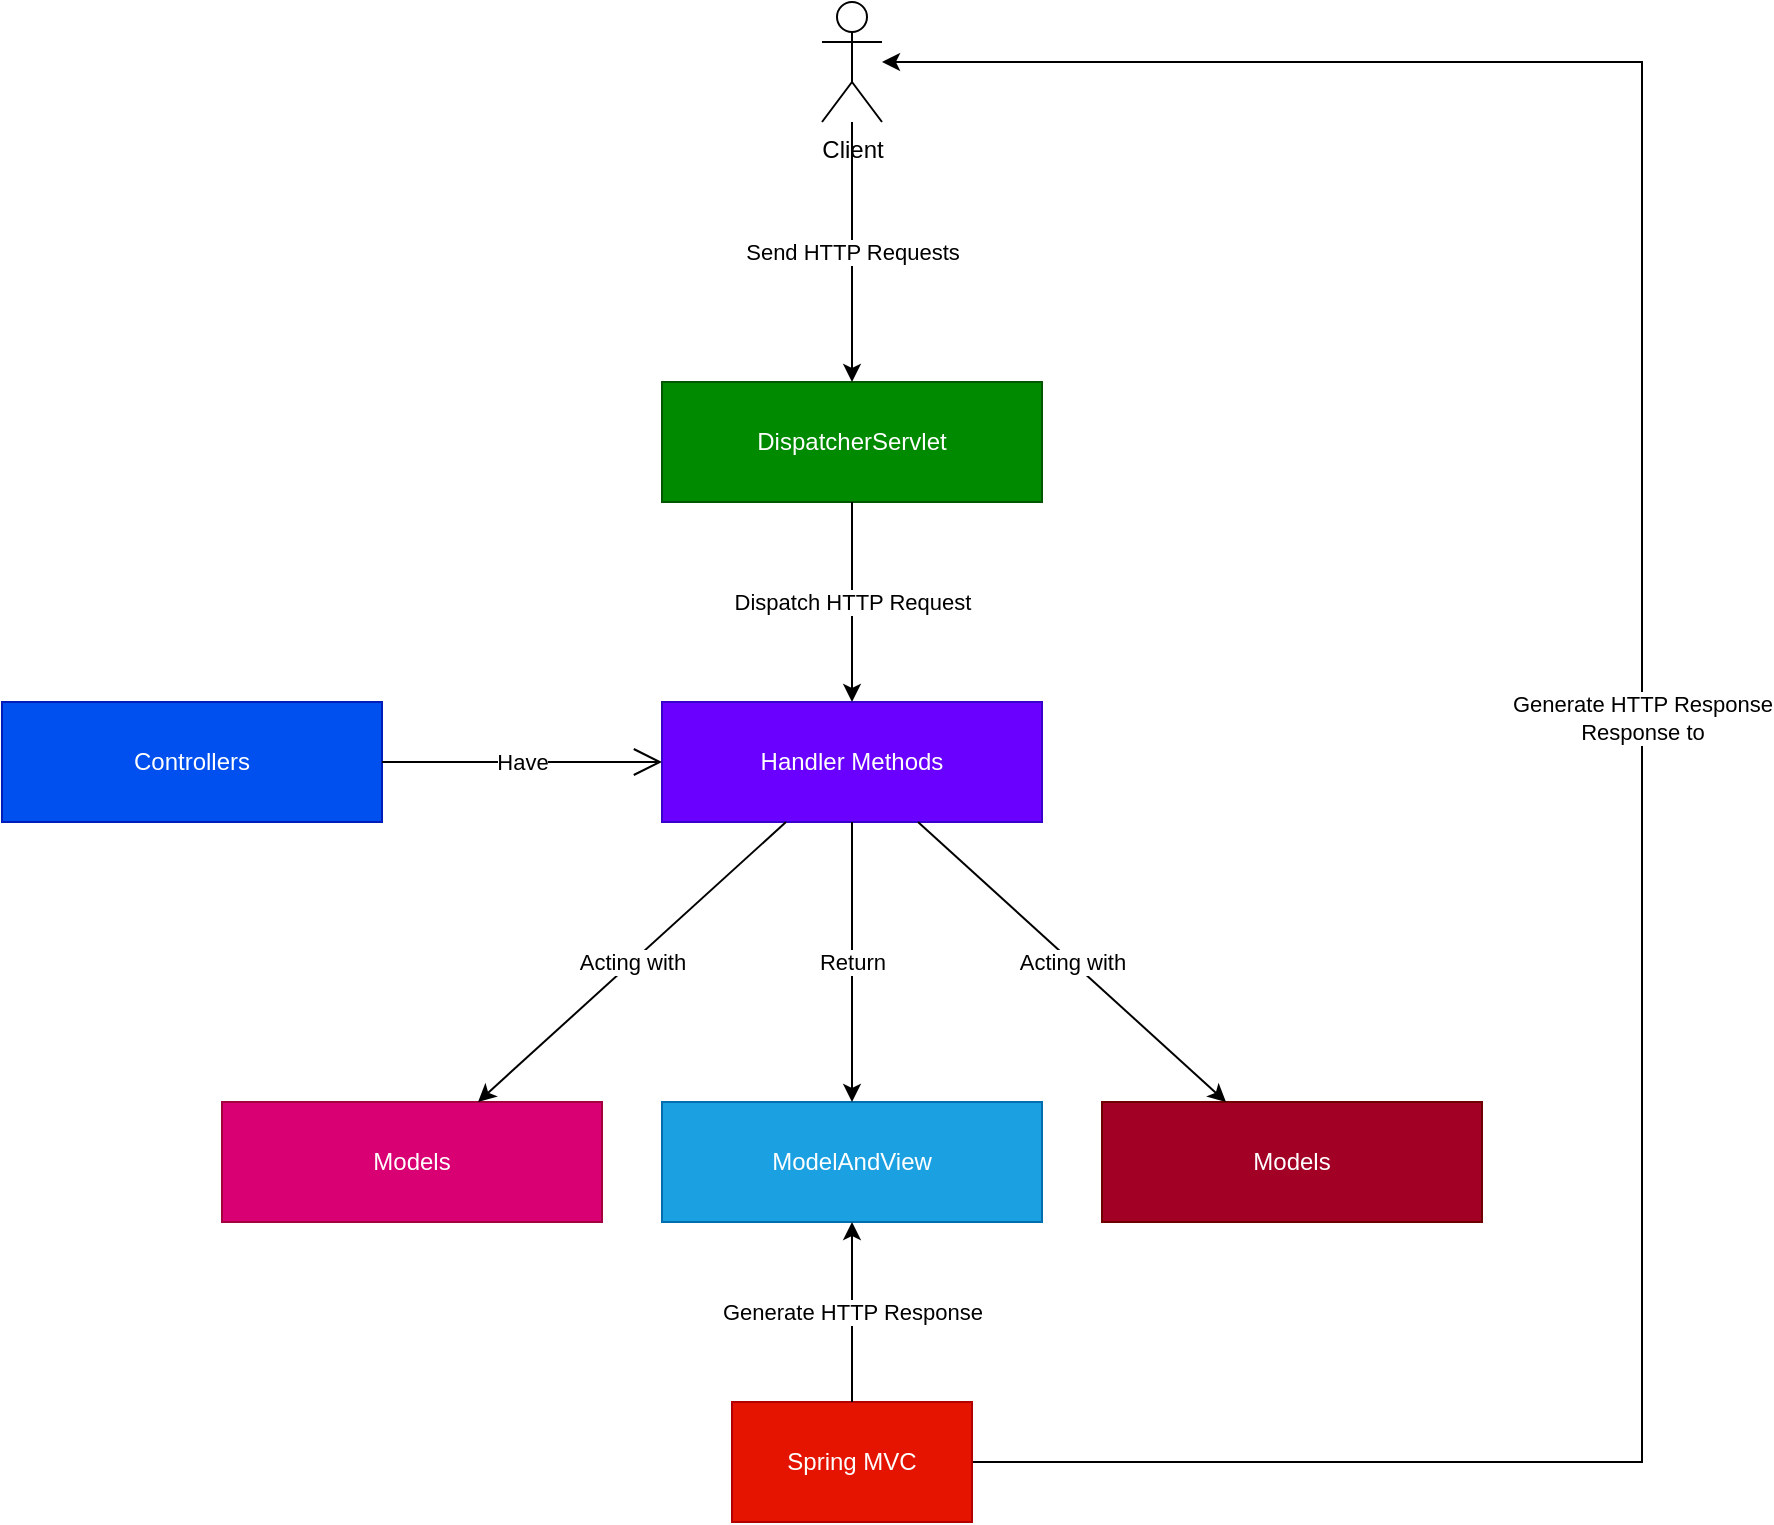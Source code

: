 <mxfile version="24.0.4" type="device" pages="2">
  <diagram name="Page-1" id="B4uM__Kfenrr_k4Z653Y">
    <mxGraphModel dx="1767" dy="1880" grid="1" gridSize="10" guides="1" tooltips="1" connect="1" arrows="1" fold="1" page="1" pageScale="1" pageWidth="850" pageHeight="1100" math="0" shadow="0">
      <root>
        <mxCell id="0" />
        <mxCell id="1" parent="0" />
        <mxCell id="FZwvKt1NrUwJRueItn5r-1" value="DispatcherServlet" style="rounded=0;whiteSpace=wrap;html=1;fillColor=#008a00;fontColor=#ffffff;strokeColor=#005700;" vertex="1" parent="1">
          <mxGeometry x="330" y="120" width="190" height="60" as="geometry" />
        </mxCell>
        <mxCell id="FZwvKt1NrUwJRueItn5r-3" value="Handler Methods" style="rounded=0;whiteSpace=wrap;html=1;fillColor=#6a00ff;fontColor=#ffffff;strokeColor=#3700CC;" vertex="1" parent="1">
          <mxGeometry x="330" y="280" width="190" height="60" as="geometry" />
        </mxCell>
        <mxCell id="FZwvKt1NrUwJRueItn5r-4" value="Dispatch HTTP Request" style="endArrow=classic;html=1;rounded=0;" edge="1" parent="1" source="FZwvKt1NrUwJRueItn5r-1" target="FZwvKt1NrUwJRueItn5r-3">
          <mxGeometry width="50" height="50" relative="1" as="geometry">
            <mxPoint x="320" y="330" as="sourcePoint" />
            <mxPoint x="370" y="280" as="targetPoint" />
          </mxGeometry>
        </mxCell>
        <mxCell id="FZwvKt1NrUwJRueItn5r-5" value="Controllers" style="rounded=0;whiteSpace=wrap;html=1;fillColor=#0050ef;fontColor=#ffffff;strokeColor=#001DBC;" vertex="1" parent="1">
          <mxGeometry y="280" width="190" height="60" as="geometry" />
        </mxCell>
        <mxCell id="FZwvKt1NrUwJRueItn5r-6" value="Have" style="endArrow=open;endFill=1;endSize=12;html=1;rounded=0;" edge="1" parent="1" source="FZwvKt1NrUwJRueItn5r-5" target="FZwvKt1NrUwJRueItn5r-3">
          <mxGeometry width="160" relative="1" as="geometry">
            <mxPoint x="340" y="320" as="sourcePoint" />
            <mxPoint x="500" y="320" as="targetPoint" />
          </mxGeometry>
        </mxCell>
        <mxCell id="FZwvKt1NrUwJRueItn5r-7" value="Models" style="rounded=0;whiteSpace=wrap;html=1;fillColor=#d80073;fontColor=#ffffff;strokeColor=#A50040;" vertex="1" parent="1">
          <mxGeometry x="110" y="480" width="190" height="60" as="geometry" />
        </mxCell>
        <mxCell id="FZwvKt1NrUwJRueItn5r-8" value="Models" style="rounded=0;whiteSpace=wrap;html=1;fillColor=#a20025;fontColor=#ffffff;strokeColor=#6F0000;" vertex="1" parent="1">
          <mxGeometry x="550" y="480" width="190" height="60" as="geometry" />
        </mxCell>
        <mxCell id="FZwvKt1NrUwJRueItn5r-10" value="Acting with" style="endArrow=classic;html=1;rounded=0;" edge="1" parent="1" source="FZwvKt1NrUwJRueItn5r-3" target="FZwvKt1NrUwJRueItn5r-7">
          <mxGeometry width="50" height="50" relative="1" as="geometry">
            <mxPoint x="440" y="430" as="sourcePoint" />
            <mxPoint x="490" y="380" as="targetPoint" />
          </mxGeometry>
        </mxCell>
        <mxCell id="FZwvKt1NrUwJRueItn5r-11" value="Acting with" style="endArrow=classic;html=1;rounded=0;" edge="1" parent="1" source="FZwvKt1NrUwJRueItn5r-3" target="FZwvKt1NrUwJRueItn5r-8">
          <mxGeometry width="50" height="50" relative="1" as="geometry">
            <mxPoint x="440" y="430" as="sourcePoint" />
            <mxPoint x="490" y="380" as="targetPoint" />
          </mxGeometry>
        </mxCell>
        <mxCell id="FZwvKt1NrUwJRueItn5r-12" value="ModelAndView" style="rounded=0;whiteSpace=wrap;html=1;fillColor=#1ba1e2;fontColor=#ffffff;strokeColor=#006EAF;" vertex="1" parent="1">
          <mxGeometry x="330" y="480" width="190" height="60" as="geometry" />
        </mxCell>
        <mxCell id="FZwvKt1NrUwJRueItn5r-13" value="Return" style="endArrow=classic;html=1;rounded=0;" edge="1" parent="1" source="FZwvKt1NrUwJRueItn5r-3" target="FZwvKt1NrUwJRueItn5r-12">
          <mxGeometry width="50" height="50" relative="1" as="geometry">
            <mxPoint x="440" y="430" as="sourcePoint" />
            <mxPoint x="490" y="380" as="targetPoint" />
          </mxGeometry>
        </mxCell>
        <mxCell id="FZwvKt1NrUwJRueItn5r-14" value="Client" style="shape=umlActor;verticalLabelPosition=bottom;verticalAlign=top;html=1;outlineConnect=0;" vertex="1" parent="1">
          <mxGeometry x="410" y="-70" width="30" height="60" as="geometry" />
        </mxCell>
        <mxCell id="FZwvKt1NrUwJRueItn5r-15" value="Send HTTP Requests" style="endArrow=classic;html=1;rounded=0;" edge="1" parent="1" source="FZwvKt1NrUwJRueItn5r-14" target="FZwvKt1NrUwJRueItn5r-1">
          <mxGeometry width="50" height="50" relative="1" as="geometry">
            <mxPoint x="350" y="50" as="sourcePoint" />
            <mxPoint x="400" as="targetPoint" />
          </mxGeometry>
        </mxCell>
        <mxCell id="FZwvKt1NrUwJRueItn5r-16" value="Generate HTTP Response&lt;div&gt;Response to&lt;/div&gt;" style="endArrow=classic;html=1;rounded=0;" edge="1" parent="1" source="-ZjLwWFF5hAPHjPAy_QF-1" target="FZwvKt1NrUwJRueItn5r-14">
          <mxGeometry width="50" height="50" relative="1" as="geometry">
            <mxPoint x="430" y="380" as="sourcePoint" />
            <mxPoint x="480" y="330" as="targetPoint" />
            <Array as="points">
              <mxPoint x="820" y="660" />
              <mxPoint x="820" y="-40" />
            </Array>
          </mxGeometry>
        </mxCell>
        <mxCell id="-ZjLwWFF5hAPHjPAy_QF-1" value="Spring MVC" style="rounded=0;whiteSpace=wrap;html=1;fillColor=#e51400;fontColor=#ffffff;strokeColor=#B20000;" vertex="1" parent="1">
          <mxGeometry x="365" y="630" width="120" height="60" as="geometry" />
        </mxCell>
        <mxCell id="-ZjLwWFF5hAPHjPAy_QF-2" value="Generate HTTP Response" style="endArrow=classic;html=1;rounded=0;" edge="1" parent="1" source="-ZjLwWFF5hAPHjPAy_QF-1" target="FZwvKt1NrUwJRueItn5r-12">
          <mxGeometry width="50" height="50" relative="1" as="geometry">
            <mxPoint x="410" y="640" as="sourcePoint" />
            <mxPoint x="460" y="590" as="targetPoint" />
          </mxGeometry>
        </mxCell>
      </root>
    </mxGraphModel>
  </diagram>
  <diagram id="48U_oeriSaqu0p_L9ECO" name="Page-2">
    <mxGraphModel dx="1878" dy="829" grid="1" gridSize="10" guides="1" tooltips="1" connect="1" arrows="1" fold="1" page="1" pageScale="1" pageWidth="850" pageHeight="1100" math="0" shadow="0">
      <root>
        <mxCell id="0" />
        <mxCell id="1" parent="0" />
        <mxCell id="m6IkcwRHZDNpT2d-DIyQ-1" value="DispatcherHandler" style="rounded=0;whiteSpace=wrap;html=1;fillColor=#60a917;fontColor=#ffffff;strokeColor=#2D7600;" vertex="1" parent="1">
          <mxGeometry x="365" y="230" width="120" height="60" as="geometry" />
        </mxCell>
        <mxCell id="ERW3NHWaoJq-7ZuQymOv-1" value="Handler Methods" style="rounded=0;whiteSpace=wrap;html=1;fillColor=#008a00;fontColor=#ffffff;strokeColor=#005700;" vertex="1" parent="1">
          <mxGeometry x="365" y="390" width="120" height="60" as="geometry" />
        </mxCell>
        <mxCell id="ERW3NHWaoJq-7ZuQymOv-2" value="2. Dispatching HTTP Request" style="endArrow=classic;html=1;rounded=0;" edge="1" parent="1" source="m6IkcwRHZDNpT2d-DIyQ-1" target="ERW3NHWaoJq-7ZuQymOv-1">
          <mxGeometry width="50" height="50" relative="1" as="geometry">
            <mxPoint x="420" y="400" as="sourcePoint" />
            <mxPoint x="470" y="350" as="targetPoint" />
          </mxGeometry>
        </mxCell>
        <mxCell id="ERW3NHWaoJq-7ZuQymOv-3" value="Client" style="shape=umlActor;verticalLabelPosition=bottom;verticalAlign=top;html=1;outlineConnect=0;" vertex="1" parent="1">
          <mxGeometry x="410" y="40" width="30" height="60" as="geometry" />
        </mxCell>
        <mxCell id="ERW3NHWaoJq-7ZuQymOv-5" value="1. Send HTTP Request" style="endArrow=classic;html=1;rounded=0;" edge="1" parent="1" source="ERW3NHWaoJq-7ZuQymOv-3" target="m6IkcwRHZDNpT2d-DIyQ-1">
          <mxGeometry width="50" height="50" relative="1" as="geometry">
            <mxPoint x="480" y="200" as="sourcePoint" />
            <mxPoint x="530" y="150" as="targetPoint" />
          </mxGeometry>
        </mxCell>
        <mxCell id="ERW3NHWaoJq-7ZuQymOv-6" value="Controllers" style="rounded=0;whiteSpace=wrap;html=1;fillColor=#1ba1e2;fontColor=#ffffff;strokeColor=#006EAF;" vertex="1" parent="1">
          <mxGeometry x="80" y="390" width="120" height="60" as="geometry" />
        </mxCell>
        <mxCell id="ERW3NHWaoJq-7ZuQymOv-7" value="Have" style="endArrow=open;endFill=1;endSize=12;html=1;rounded=0;" edge="1" parent="1" source="ERW3NHWaoJq-7ZuQymOv-6" target="ERW3NHWaoJq-7ZuQymOv-1">
          <mxGeometry width="160" relative="1" as="geometry">
            <mxPoint x="340" y="410" as="sourcePoint" />
            <mxPoint x="500" y="410" as="targetPoint" />
          </mxGeometry>
        </mxCell>
        <mxCell id="ERW3NHWaoJq-7ZuQymOv-8" value="Flux" style="rounded=0;whiteSpace=wrap;html=1;fillColor=#0050ef;fontColor=#ffffff;strokeColor=#001DBC;" vertex="1" parent="1">
          <mxGeometry x="245" y="580" width="120" height="60" as="geometry" />
        </mxCell>
        <mxCell id="ERW3NHWaoJq-7ZuQymOv-9" value="Mono" style="rounded=0;whiteSpace=wrap;html=1;fillColor=#6a00ff;fontColor=#ffffff;strokeColor=#3700CC;" vertex="1" parent="1">
          <mxGeometry x="485" y="580" width="120" height="60" as="geometry" />
        </mxCell>
        <mxCell id="ERW3NHWaoJq-7ZuQymOv-10" value="3. Handle and return" style="endArrow=classic;html=1;rounded=0;" edge="1" parent="1" source="ERW3NHWaoJq-7ZuQymOv-1" target="ERW3NHWaoJq-7ZuQymOv-8">
          <mxGeometry width="50" height="50" relative="1" as="geometry">
            <mxPoint x="440" y="570" as="sourcePoint" />
            <mxPoint x="490" y="520" as="targetPoint" />
          </mxGeometry>
        </mxCell>
        <mxCell id="ERW3NHWaoJq-7ZuQymOv-11" value="3. Handle and return" style="endArrow=classic;html=1;rounded=0;" edge="1" parent="1" source="ERW3NHWaoJq-7ZuQymOv-1" target="ERW3NHWaoJq-7ZuQymOv-9">
          <mxGeometry width="50" height="50" relative="1" as="geometry">
            <mxPoint x="440" y="570" as="sourcePoint" />
            <mxPoint x="490" y="520" as="targetPoint" />
          </mxGeometry>
        </mxCell>
        <mxCell id="ERW3NHWaoJq-7ZuQymOv-12" value="Spring Webflux" style="rounded=0;whiteSpace=wrap;html=1;fillColor=#d80073;fontColor=#ffffff;strokeColor=#A50040;" vertex="1" parent="1">
          <mxGeometry x="365" y="770" width="120" height="60" as="geometry" />
        </mxCell>
        <mxCell id="ERW3NHWaoJq-7ZuQymOv-13" value="4. Receiving" style="endArrow=classic;html=1;rounded=0;" edge="1" parent="1" source="ERW3NHWaoJq-7ZuQymOv-12" target="ERW3NHWaoJq-7ZuQymOv-8">
          <mxGeometry width="50" height="50" relative="1" as="geometry">
            <mxPoint x="490" y="640" as="sourcePoint" />
            <mxPoint x="540" y="590" as="targetPoint" />
          </mxGeometry>
        </mxCell>
        <mxCell id="ERW3NHWaoJq-7ZuQymOv-14" value="4. Receiving" style="endArrow=classic;html=1;rounded=0;" edge="1" parent="1" source="ERW3NHWaoJq-7ZuQymOv-12" target="ERW3NHWaoJq-7ZuQymOv-9">
          <mxGeometry width="50" height="50" relative="1" as="geometry">
            <mxPoint x="490" y="640" as="sourcePoint" />
            <mxPoint x="540" y="590" as="targetPoint" />
          </mxGeometry>
        </mxCell>
        <mxCell id="ERW3NHWaoJq-7ZuQymOv-15" value="ServerResponse" style="rounded=0;whiteSpace=wrap;html=1;fillColor=#a20025;fontColor=#ffffff;strokeColor=#6F0000;" vertex="1" parent="1">
          <mxGeometry x="100" y="770" width="120" height="60" as="geometry" />
        </mxCell>
        <mxCell id="ERW3NHWaoJq-7ZuQymOv-16" value="5. Generating" style="endArrow=classic;html=1;rounded=0;" edge="1" parent="1" source="ERW3NHWaoJq-7ZuQymOv-12" target="ERW3NHWaoJq-7ZuQymOv-15">
          <mxGeometry width="50" height="50" relative="1" as="geometry">
            <mxPoint x="710" y="650" as="sourcePoint" />
            <mxPoint x="760" y="600" as="targetPoint" />
          </mxGeometry>
        </mxCell>
        <mxCell id="ERW3NHWaoJq-7ZuQymOv-17" value="6. Use generated ServerResponse to response back to" style="endArrow=classic;html=1;rounded=0;" edge="1" parent="1" source="ERW3NHWaoJq-7ZuQymOv-12" target="ERW3NHWaoJq-7ZuQymOv-3">
          <mxGeometry width="50" height="50" relative="1" as="geometry">
            <mxPoint x="940" y="540" as="sourcePoint" />
            <mxPoint x="990" y="490" as="targetPoint" />
            <Array as="points">
              <mxPoint x="790" y="800" />
              <mxPoint x="790" y="70" />
            </Array>
          </mxGeometry>
        </mxCell>
      </root>
    </mxGraphModel>
  </diagram>
</mxfile>
